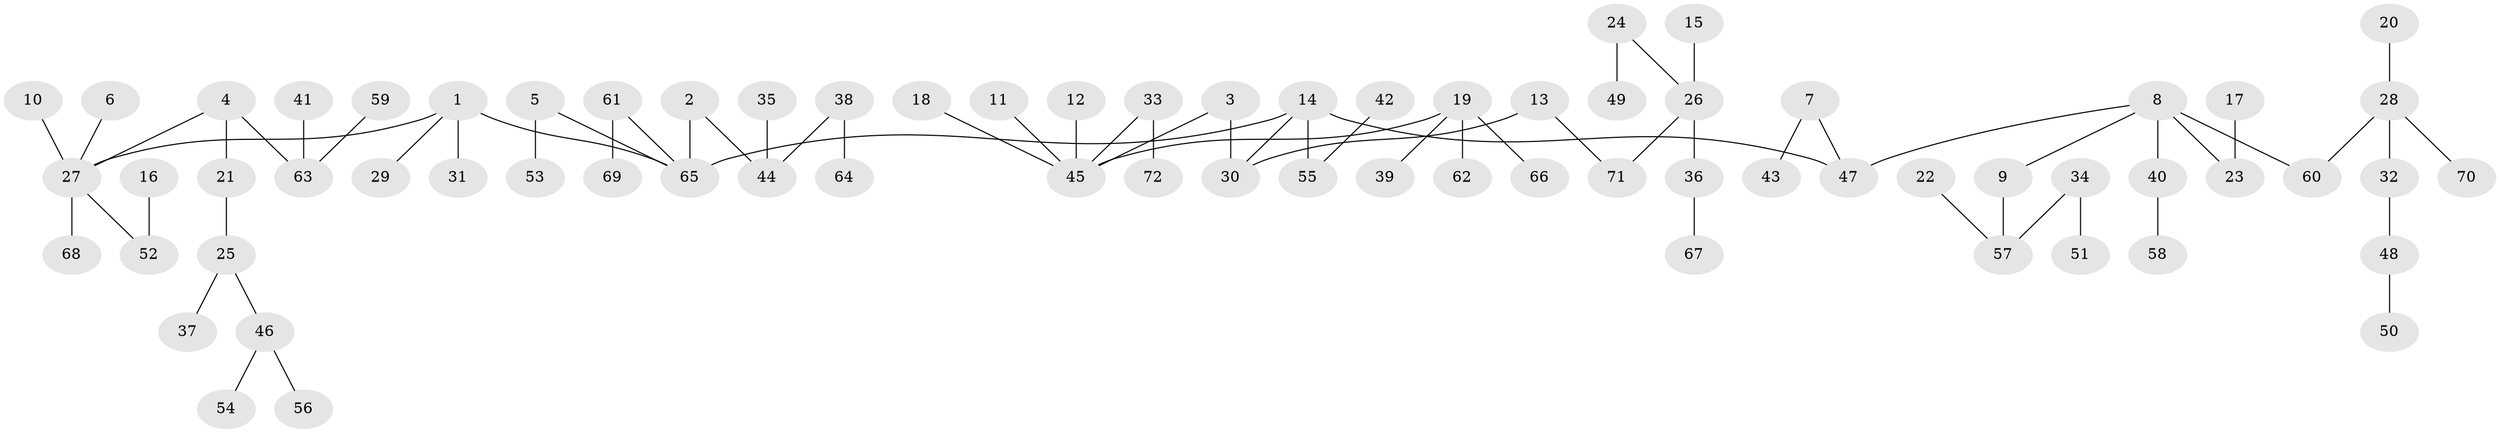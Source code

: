// original degree distribution, {5: 0.03496503496503497, 7: 0.006993006993006993, 4: 0.06293706293706294, 2: 0.24475524475524477, 3: 0.11888111888111888, 8: 0.013986013986013986, 1: 0.5104895104895105, 6: 0.006993006993006993}
// Generated by graph-tools (version 1.1) at 2025/02/03/09/25 03:02:30]
// undirected, 72 vertices, 71 edges
graph export_dot {
graph [start="1"]
  node [color=gray90,style=filled];
  1;
  2;
  3;
  4;
  5;
  6;
  7;
  8;
  9;
  10;
  11;
  12;
  13;
  14;
  15;
  16;
  17;
  18;
  19;
  20;
  21;
  22;
  23;
  24;
  25;
  26;
  27;
  28;
  29;
  30;
  31;
  32;
  33;
  34;
  35;
  36;
  37;
  38;
  39;
  40;
  41;
  42;
  43;
  44;
  45;
  46;
  47;
  48;
  49;
  50;
  51;
  52;
  53;
  54;
  55;
  56;
  57;
  58;
  59;
  60;
  61;
  62;
  63;
  64;
  65;
  66;
  67;
  68;
  69;
  70;
  71;
  72;
  1 -- 27 [weight=1.0];
  1 -- 29 [weight=1.0];
  1 -- 31 [weight=1.0];
  1 -- 65 [weight=1.0];
  2 -- 44 [weight=1.0];
  2 -- 65 [weight=1.0];
  3 -- 30 [weight=1.0];
  3 -- 45 [weight=1.0];
  4 -- 21 [weight=1.0];
  4 -- 27 [weight=1.0];
  4 -- 63 [weight=1.0];
  5 -- 53 [weight=1.0];
  5 -- 65 [weight=1.0];
  6 -- 27 [weight=1.0];
  7 -- 43 [weight=1.0];
  7 -- 47 [weight=1.0];
  8 -- 9 [weight=1.0];
  8 -- 23 [weight=1.0];
  8 -- 40 [weight=1.0];
  8 -- 47 [weight=1.0];
  8 -- 60 [weight=1.0];
  9 -- 57 [weight=1.0];
  10 -- 27 [weight=1.0];
  11 -- 45 [weight=1.0];
  12 -- 45 [weight=1.0];
  13 -- 30 [weight=1.0];
  13 -- 71 [weight=1.0];
  14 -- 30 [weight=1.0];
  14 -- 47 [weight=1.0];
  14 -- 55 [weight=1.0];
  14 -- 65 [weight=1.0];
  15 -- 26 [weight=1.0];
  16 -- 52 [weight=1.0];
  17 -- 23 [weight=1.0];
  18 -- 45 [weight=1.0];
  19 -- 39 [weight=1.0];
  19 -- 45 [weight=1.0];
  19 -- 62 [weight=1.0];
  19 -- 66 [weight=1.0];
  20 -- 28 [weight=1.0];
  21 -- 25 [weight=1.0];
  22 -- 57 [weight=1.0];
  24 -- 26 [weight=1.0];
  24 -- 49 [weight=1.0];
  25 -- 37 [weight=1.0];
  25 -- 46 [weight=1.0];
  26 -- 36 [weight=1.0];
  26 -- 71 [weight=1.0];
  27 -- 52 [weight=1.0];
  27 -- 68 [weight=1.0];
  28 -- 32 [weight=1.0];
  28 -- 60 [weight=1.0];
  28 -- 70 [weight=1.0];
  32 -- 48 [weight=1.0];
  33 -- 45 [weight=1.0];
  33 -- 72 [weight=1.0];
  34 -- 51 [weight=1.0];
  34 -- 57 [weight=1.0];
  35 -- 44 [weight=1.0];
  36 -- 67 [weight=1.0];
  38 -- 44 [weight=1.0];
  38 -- 64 [weight=1.0];
  40 -- 58 [weight=1.0];
  41 -- 63 [weight=1.0];
  42 -- 55 [weight=1.0];
  46 -- 54 [weight=1.0];
  46 -- 56 [weight=1.0];
  48 -- 50 [weight=1.0];
  59 -- 63 [weight=1.0];
  61 -- 65 [weight=1.0];
  61 -- 69 [weight=1.0];
}
